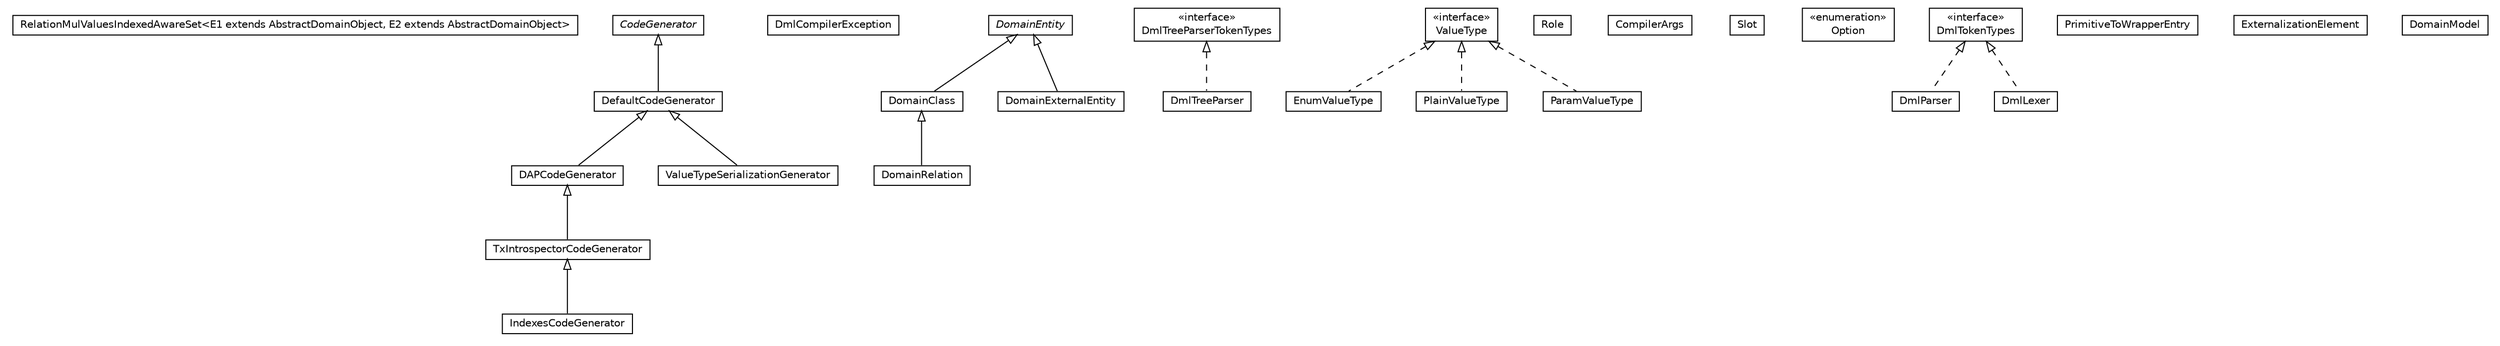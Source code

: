 #!/usr/local/bin/dot
#
# Class diagram 
# Generated by UMLGraph version 5.1 (http://www.umlgraph.org/)
#

digraph G {
	edge [fontname="Helvetica",fontsize=10,labelfontname="Helvetica",labelfontsize=10];
	node [fontname="Helvetica",fontsize=10,shape=plaintext];
	nodesep=0.25;
	ranksep=0.5;
	// pt.ist.fenixframework.dml.RelationMulValuesIndexedAwareSet<E1 extends pt.ist.fenixframework.core.AbstractDomainObject, E2 extends pt.ist.fenixframework.core.AbstractDomainObject>
	c1268 [label=<<table title="pt.ist.fenixframework.dml.RelationMulValuesIndexedAwareSet" border="0" cellborder="1" cellspacing="0" cellpadding="2" port="p" href="./RelationMulValuesIndexedAwareSet.html">
		<tr><td><table border="0" cellspacing="0" cellpadding="1">
<tr><td align="center" balign="center"> RelationMulValuesIndexedAwareSet&lt;E1 extends AbstractDomainObject, E2 extends AbstractDomainObject&gt; </td></tr>
		</table></td></tr>
		</table>>, fontname="Helvetica", fontcolor="black", fontsize=10.0];
	// pt.ist.fenixframework.dml.IndexesCodeGenerator
	c1269 [label=<<table title="pt.ist.fenixframework.dml.IndexesCodeGenerator" border="0" cellborder="1" cellspacing="0" cellpadding="2" port="p" href="./IndexesCodeGenerator.html">
		<tr><td><table border="0" cellspacing="0" cellpadding="1">
<tr><td align="center" balign="center"> IndexesCodeGenerator </td></tr>
		</table></td></tr>
		</table>>, fontname="Helvetica", fontcolor="black", fontsize=10.0];
	// pt.ist.fenixframework.dml.TxIntrospectorCodeGenerator
	c1270 [label=<<table title="pt.ist.fenixframework.dml.TxIntrospectorCodeGenerator" border="0" cellborder="1" cellspacing="0" cellpadding="2" port="p" href="./TxIntrospectorCodeGenerator.html">
		<tr><td><table border="0" cellspacing="0" cellpadding="1">
<tr><td align="center" balign="center"> TxIntrospectorCodeGenerator </td></tr>
		</table></td></tr>
		</table>>, fontname="Helvetica", fontcolor="black", fontsize=10.0];
	// pt.ist.fenixframework.dml.DAPCodeGenerator
	c1271 [label=<<table title="pt.ist.fenixframework.dml.DAPCodeGenerator" border="0" cellborder="1" cellspacing="0" cellpadding="2" port="p" href="./DAPCodeGenerator.html">
		<tr><td><table border="0" cellspacing="0" cellpadding="1">
<tr><td align="center" balign="center"> DAPCodeGenerator </td></tr>
		</table></td></tr>
		</table>>, fontname="Helvetica", fontcolor="black", fontsize=10.0];
	// pt.ist.fenixframework.dml.DmlCompilerException
	c1272 [label=<<table title="pt.ist.fenixframework.dml.DmlCompilerException" border="0" cellborder="1" cellspacing="0" cellpadding="2" port="p" href="./DmlCompilerException.html">
		<tr><td><table border="0" cellspacing="0" cellpadding="1">
<tr><td align="center" balign="center"> DmlCompilerException </td></tr>
		</table></td></tr>
		</table>>, fontname="Helvetica", fontcolor="black", fontsize=10.0];
	// pt.ist.fenixframework.dml.DomainClass
	c1273 [label=<<table title="pt.ist.fenixframework.dml.DomainClass" border="0" cellborder="1" cellspacing="0" cellpadding="2" port="p" href="./DomainClass.html">
		<tr><td><table border="0" cellspacing="0" cellpadding="1">
<tr><td align="center" balign="center"> DomainClass </td></tr>
		</table></td></tr>
		</table>>, fontname="Helvetica", fontcolor="black", fontsize=10.0];
	// pt.ist.fenixframework.dml.DmlTreeParser
	c1274 [label=<<table title="pt.ist.fenixframework.dml.DmlTreeParser" border="0" cellborder="1" cellspacing="0" cellpadding="2" port="p" href="./DmlTreeParser.html">
		<tr><td><table border="0" cellspacing="0" cellpadding="1">
<tr><td align="center" balign="center"> DmlTreeParser </td></tr>
		</table></td></tr>
		</table>>, fontname="Helvetica", fontcolor="black", fontsize=10.0];
	// pt.ist.fenixframework.dml.DmlTreeParserTokenTypes
	c1275 [label=<<table title="pt.ist.fenixframework.dml.DmlTreeParserTokenTypes" border="0" cellborder="1" cellspacing="0" cellpadding="2" port="p" href="./DmlTreeParserTokenTypes.html">
		<tr><td><table border="0" cellspacing="0" cellpadding="1">
<tr><td align="center" balign="center"> &#171;interface&#187; </td></tr>
<tr><td align="center" balign="center"> DmlTreeParserTokenTypes </td></tr>
		</table></td></tr>
		</table>>, fontname="Helvetica", fontcolor="black", fontsize=10.0];
	// pt.ist.fenixframework.dml.EnumValueType
	c1276 [label=<<table title="pt.ist.fenixframework.dml.EnumValueType" border="0" cellborder="1" cellspacing="0" cellpadding="2" port="p" href="./EnumValueType.html">
		<tr><td><table border="0" cellspacing="0" cellpadding="1">
<tr><td align="center" balign="center"> EnumValueType </td></tr>
		</table></td></tr>
		</table>>, fontname="Helvetica", fontcolor="black", fontsize=10.0];
	// pt.ist.fenixframework.dml.Role
	c1277 [label=<<table title="pt.ist.fenixframework.dml.Role" border="0" cellborder="1" cellspacing="0" cellpadding="2" port="p" href="./Role.html">
		<tr><td><table border="0" cellspacing="0" cellpadding="1">
<tr><td align="center" balign="center"> Role </td></tr>
		</table></td></tr>
		</table>>, fontname="Helvetica", fontcolor="black", fontsize=10.0];
	// pt.ist.fenixframework.dml.DefaultCodeGenerator
	c1278 [label=<<table title="pt.ist.fenixframework.dml.DefaultCodeGenerator" border="0" cellborder="1" cellspacing="0" cellpadding="2" port="p" href="./DefaultCodeGenerator.html">
		<tr><td><table border="0" cellspacing="0" cellpadding="1">
<tr><td align="center" balign="center"> DefaultCodeGenerator </td></tr>
		</table></td></tr>
		</table>>, fontname="Helvetica", fontcolor="black", fontsize=10.0];
	// pt.ist.fenixframework.dml.ValueTypeSerializationGenerator
	c1279 [label=<<table title="pt.ist.fenixframework.dml.ValueTypeSerializationGenerator" border="0" cellborder="1" cellspacing="0" cellpadding="2" port="p" href="./ValueTypeSerializationGenerator.html">
		<tr><td><table border="0" cellspacing="0" cellpadding="1">
<tr><td align="center" balign="center"> ValueTypeSerializationGenerator </td></tr>
		</table></td></tr>
		</table>>, fontname="Helvetica", fontcolor="black", fontsize=10.0];
	// pt.ist.fenixframework.dml.DomainExternalEntity
	c1280 [label=<<table title="pt.ist.fenixframework.dml.DomainExternalEntity" border="0" cellborder="1" cellspacing="0" cellpadding="2" port="p" href="./DomainExternalEntity.html">
		<tr><td><table border="0" cellspacing="0" cellpadding="1">
<tr><td align="center" balign="center"> DomainExternalEntity </td></tr>
		</table></td></tr>
		</table>>, fontname="Helvetica", fontcolor="black", fontsize=10.0];
	// pt.ist.fenixframework.dml.ValueType
	c1281 [label=<<table title="pt.ist.fenixframework.dml.ValueType" border="0" cellborder="1" cellspacing="0" cellpadding="2" port="p" href="./ValueType.html">
		<tr><td><table border="0" cellspacing="0" cellpadding="1">
<tr><td align="center" balign="center"> &#171;interface&#187; </td></tr>
<tr><td align="center" balign="center"> ValueType </td></tr>
		</table></td></tr>
		</table>>, fontname="Helvetica", fontcolor="black", fontsize=10.0];
	// pt.ist.fenixframework.dml.CompilerArgs
	c1282 [label=<<table title="pt.ist.fenixframework.dml.CompilerArgs" border="0" cellborder="1" cellspacing="0" cellpadding="2" port="p" href="./CompilerArgs.html">
		<tr><td><table border="0" cellspacing="0" cellpadding="1">
<tr><td align="center" balign="center"> CompilerArgs </td></tr>
		</table></td></tr>
		</table>>, fontname="Helvetica", fontcolor="black", fontsize=10.0];
	// pt.ist.fenixframework.dml.PlainValueType
	c1283 [label=<<table title="pt.ist.fenixframework.dml.PlainValueType" border="0" cellborder="1" cellspacing="0" cellpadding="2" port="p" href="./PlainValueType.html">
		<tr><td><table border="0" cellspacing="0" cellpadding="1">
<tr><td align="center" balign="center"> PlainValueType </td></tr>
		</table></td></tr>
		</table>>, fontname="Helvetica", fontcolor="black", fontsize=10.0];
	// pt.ist.fenixframework.dml.Slot
	c1284 [label=<<table title="pt.ist.fenixframework.dml.Slot" border="0" cellborder="1" cellspacing="0" cellpadding="2" port="p" href="./Slot.html">
		<tr><td><table border="0" cellspacing="0" cellpadding="1">
<tr><td align="center" balign="center"> Slot </td></tr>
		</table></td></tr>
		</table>>, fontname="Helvetica", fontcolor="black", fontsize=10.0];
	// pt.ist.fenixframework.dml.Slot.Option
	c1285 [label=<<table title="pt.ist.fenixframework.dml.Slot.Option" border="0" cellborder="1" cellspacing="0" cellpadding="2" port="p" href="./Slot.Option.html">
		<tr><td><table border="0" cellspacing="0" cellpadding="1">
<tr><td align="center" balign="center"> &#171;enumeration&#187; </td></tr>
<tr><td align="center" balign="center"> Option </td></tr>
		</table></td></tr>
		</table>>, fontname="Helvetica", fontcolor="black", fontsize=10.0];
	// pt.ist.fenixframework.dml.DmlParser
	c1286 [label=<<table title="pt.ist.fenixframework.dml.DmlParser" border="0" cellborder="1" cellspacing="0" cellpadding="2" port="p" href="./DmlParser.html">
		<tr><td><table border="0" cellspacing="0" cellpadding="1">
<tr><td align="center" balign="center"> DmlParser </td></tr>
		</table></td></tr>
		</table>>, fontname="Helvetica", fontcolor="black", fontsize=10.0];
	// pt.ist.fenixframework.dml.CodeGenerator
	c1287 [label=<<table title="pt.ist.fenixframework.dml.CodeGenerator" border="0" cellborder="1" cellspacing="0" cellpadding="2" port="p" href="./CodeGenerator.html">
		<tr><td><table border="0" cellspacing="0" cellpadding="1">
<tr><td align="center" balign="center"><font face="Helvetica-Oblique"> CodeGenerator </font></td></tr>
		</table></td></tr>
		</table>>, fontname="Helvetica", fontcolor="black", fontsize=10.0];
	// pt.ist.fenixframework.dml.CodeGenerator.PrimitiveToWrapperEntry
	c1288 [label=<<table title="pt.ist.fenixframework.dml.CodeGenerator.PrimitiveToWrapperEntry" border="0" cellborder="1" cellspacing="0" cellpadding="2" port="p" href="./CodeGenerator.PrimitiveToWrapperEntry.html">
		<tr><td><table border="0" cellspacing="0" cellpadding="1">
<tr><td align="center" balign="center"> PrimitiveToWrapperEntry </td></tr>
		</table></td></tr>
		</table>>, fontname="Helvetica", fontcolor="black", fontsize=10.0];
	// pt.ist.fenixframework.dml.DomainEntity
	c1289 [label=<<table title="pt.ist.fenixframework.dml.DomainEntity" border="0" cellborder="1" cellspacing="0" cellpadding="2" port="p" href="./DomainEntity.html">
		<tr><td><table border="0" cellspacing="0" cellpadding="1">
<tr><td align="center" balign="center"><font face="Helvetica-Oblique"> DomainEntity </font></td></tr>
		</table></td></tr>
		</table>>, fontname="Helvetica", fontcolor="black", fontsize=10.0];
	// pt.ist.fenixframework.dml.DmlTokenTypes
	c1290 [label=<<table title="pt.ist.fenixframework.dml.DmlTokenTypes" border="0" cellborder="1" cellspacing="0" cellpadding="2" port="p" href="./DmlTokenTypes.html">
		<tr><td><table border="0" cellspacing="0" cellpadding="1">
<tr><td align="center" balign="center"> &#171;interface&#187; </td></tr>
<tr><td align="center" balign="center"> DmlTokenTypes </td></tr>
		</table></td></tr>
		</table>>, fontname="Helvetica", fontcolor="black", fontsize=10.0];
	// pt.ist.fenixframework.dml.ExternalizationElement
	c1291 [label=<<table title="pt.ist.fenixframework.dml.ExternalizationElement" border="0" cellborder="1" cellspacing="0" cellpadding="2" port="p" href="./ExternalizationElement.html">
		<tr><td><table border="0" cellspacing="0" cellpadding="1">
<tr><td align="center" balign="center"> ExternalizationElement </td></tr>
		</table></td></tr>
		</table>>, fontname="Helvetica", fontcolor="black", fontsize=10.0];
	// pt.ist.fenixframework.dml.DomainModel
	c1292 [label=<<table title="pt.ist.fenixframework.dml.DomainModel" border="0" cellborder="1" cellspacing="0" cellpadding="2" port="p" href="./DomainModel.html">
		<tr><td><table border="0" cellspacing="0" cellpadding="1">
<tr><td align="center" balign="center"> DomainModel </td></tr>
		</table></td></tr>
		</table>>, fontname="Helvetica", fontcolor="black", fontsize=10.0];
	// pt.ist.fenixframework.dml.DomainRelation
	c1293 [label=<<table title="pt.ist.fenixframework.dml.DomainRelation" border="0" cellborder="1" cellspacing="0" cellpadding="2" port="p" href="./DomainRelation.html">
		<tr><td><table border="0" cellspacing="0" cellpadding="1">
<tr><td align="center" balign="center"> DomainRelation </td></tr>
		</table></td></tr>
		</table>>, fontname="Helvetica", fontcolor="black", fontsize=10.0];
	// pt.ist.fenixframework.dml.DmlLexer
	c1294 [label=<<table title="pt.ist.fenixframework.dml.DmlLexer" border="0" cellborder="1" cellspacing="0" cellpadding="2" port="p" href="./DmlLexer.html">
		<tr><td><table border="0" cellspacing="0" cellpadding="1">
<tr><td align="center" balign="center"> DmlLexer </td></tr>
		</table></td></tr>
		</table>>, fontname="Helvetica", fontcolor="black", fontsize=10.0];
	// pt.ist.fenixframework.dml.ParamValueType
	c1295 [label=<<table title="pt.ist.fenixframework.dml.ParamValueType" border="0" cellborder="1" cellspacing="0" cellpadding="2" port="p" href="./ParamValueType.html">
		<tr><td><table border="0" cellspacing="0" cellpadding="1">
<tr><td align="center" balign="center"> ParamValueType </td></tr>
		</table></td></tr>
		</table>>, fontname="Helvetica", fontcolor="black", fontsize=10.0];
	//pt.ist.fenixframework.dml.IndexesCodeGenerator extends pt.ist.fenixframework.dml.TxIntrospectorCodeGenerator
	c1270:p -> c1269:p [dir=back,arrowtail=empty];
	//pt.ist.fenixframework.dml.TxIntrospectorCodeGenerator extends pt.ist.fenixframework.dml.DAPCodeGenerator
	c1271:p -> c1270:p [dir=back,arrowtail=empty];
	//pt.ist.fenixframework.dml.DAPCodeGenerator extends pt.ist.fenixframework.dml.DefaultCodeGenerator
	c1278:p -> c1271:p [dir=back,arrowtail=empty];
	//pt.ist.fenixframework.dml.DomainClass extends pt.ist.fenixframework.dml.DomainEntity
	c1289:p -> c1273:p [dir=back,arrowtail=empty];
	//pt.ist.fenixframework.dml.DmlTreeParser implements pt.ist.fenixframework.dml.DmlTreeParserTokenTypes
	c1275:p -> c1274:p [dir=back,arrowtail=empty,style=dashed];
	//pt.ist.fenixframework.dml.EnumValueType implements pt.ist.fenixframework.dml.ValueType
	c1281:p -> c1276:p [dir=back,arrowtail=empty,style=dashed];
	//pt.ist.fenixframework.dml.DefaultCodeGenerator extends pt.ist.fenixframework.dml.CodeGenerator
	c1287:p -> c1278:p [dir=back,arrowtail=empty];
	//pt.ist.fenixframework.dml.ValueTypeSerializationGenerator extends pt.ist.fenixframework.dml.DefaultCodeGenerator
	c1278:p -> c1279:p [dir=back,arrowtail=empty];
	//pt.ist.fenixframework.dml.DomainExternalEntity extends pt.ist.fenixframework.dml.DomainEntity
	c1289:p -> c1280:p [dir=back,arrowtail=empty];
	//pt.ist.fenixframework.dml.PlainValueType implements pt.ist.fenixframework.dml.ValueType
	c1281:p -> c1283:p [dir=back,arrowtail=empty,style=dashed];
	//pt.ist.fenixframework.dml.DmlParser implements pt.ist.fenixframework.dml.DmlTokenTypes
	c1290:p -> c1286:p [dir=back,arrowtail=empty,style=dashed];
	//pt.ist.fenixframework.dml.DomainRelation extends pt.ist.fenixframework.dml.DomainClass
	c1273:p -> c1293:p [dir=back,arrowtail=empty];
	//pt.ist.fenixframework.dml.DmlLexer implements pt.ist.fenixframework.dml.DmlTokenTypes
	c1290:p -> c1294:p [dir=back,arrowtail=empty,style=dashed];
	//pt.ist.fenixframework.dml.ParamValueType implements pt.ist.fenixframework.dml.ValueType
	c1281:p -> c1295:p [dir=back,arrowtail=empty,style=dashed];
}

